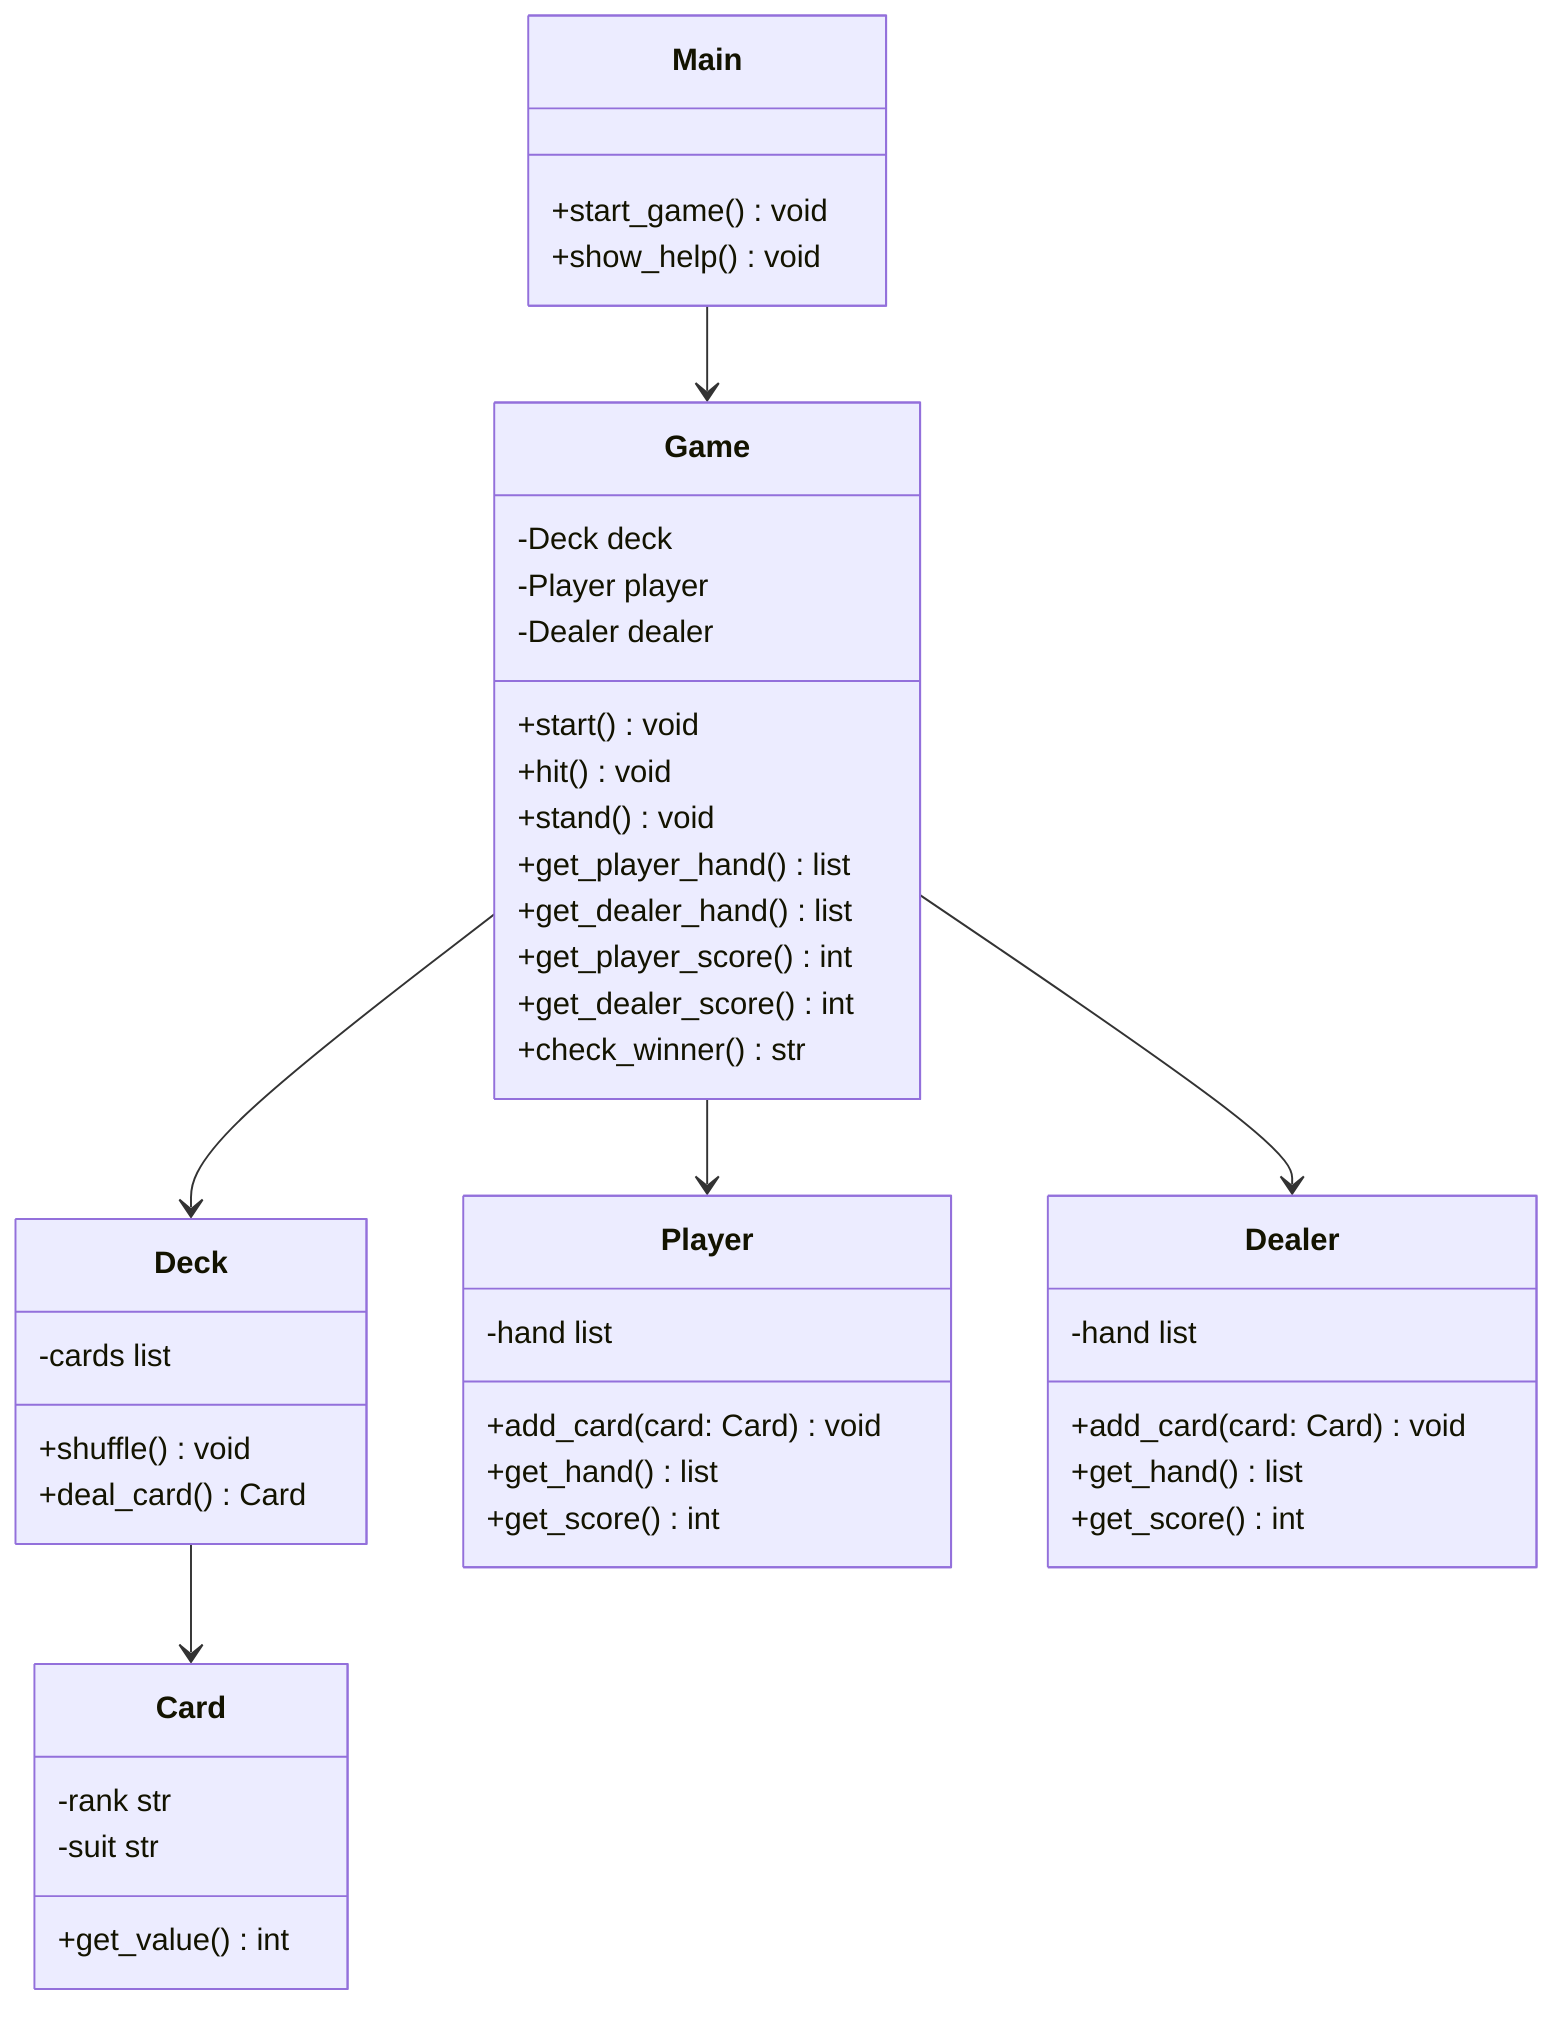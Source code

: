 classDiagram
    class Main {
        +start_game() void
        +show_help() void
    }
    class Game {
        -Deck deck
        -Player player
        -Dealer dealer
        +start() void
        +hit() void
        +stand() void
        +get_player_hand() list
        +get_dealer_hand() list
        +get_player_score() int
        +get_dealer_score() int
        +check_winner() str
    }
    class Deck {
        -cards list
        +shuffle() void
        +deal_card() Card
    }
    class Card {
        -rank str
        -suit str
        +get_value() int
    }
    class Player {
        -hand list
        +add_card(card: Card) void
        +get_hand() list
        +get_score() int
    }
    class Dealer {
        -hand list
        +add_card(card: Card) void
        +get_hand() list
        +get_score() int
    }
    Main --> Game
    Game --> Deck
    Game --> Player
    Game --> Dealer
    Deck --> Card